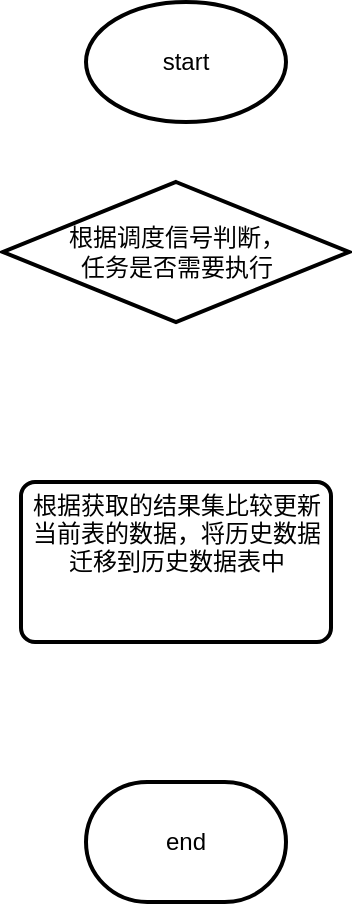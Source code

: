 <mxfile version="10.7.7" type="github"><diagram id="CbKFdTX_EYIRgnpVTm_d" name="Page-1"><mxGraphModel dx="1394" dy="764" grid="1" gridSize="10" guides="1" tooltips="1" connect="1" arrows="1" fold="1" page="1" pageScale="1" pageWidth="827" pageHeight="1169" math="0" shadow="0"><root><mxCell id="0"/><mxCell id="1" parent="0"/><mxCell id="mzEmDTqciLKnz5UOvd4k-1" value="start" style="strokeWidth=2;html=1;shape=mxgraph.flowchart.start_1;whiteSpace=wrap;" parent="1" vertex="1"><mxGeometry x="280" y="30" width="100" height="60" as="geometry"/></mxCell><mxCell id="mzEmDTqciLKnz5UOvd4k-5" value="根据调度信号判断，&lt;br&gt;任务是否需要执行&lt;br&gt;" style="strokeWidth=2;html=1;shape=mxgraph.flowchart.decision;whiteSpace=wrap;" parent="1" vertex="1"><mxGeometry x="238.5" y="120" width="173" height="70" as="geometry"/></mxCell><mxCell id="mzEmDTqciLKnz5UOvd4k-7" value="end" style="strokeWidth=2;html=1;shape=mxgraph.flowchart.terminator;whiteSpace=wrap;" parent="1" vertex="1"><mxGeometry x="280" y="420" width="100" height="60" as="geometry"/></mxCell><mxCell id="Jgh8bQ7kJmYyE1crUZYI-1" value="根据获取的结果集比较更新当前表的数据，将历史数据迁移到历史数据表中&lt;br&gt;&lt;br&gt;&lt;br&gt;" style="rounded=1;whiteSpace=wrap;html=1;absoluteArcSize=1;arcSize=14;strokeWidth=2;" vertex="1" parent="1"><mxGeometry x="247.5" y="270" width="155" height="80" as="geometry"/></mxCell></root></mxGraphModel></diagram></mxfile>